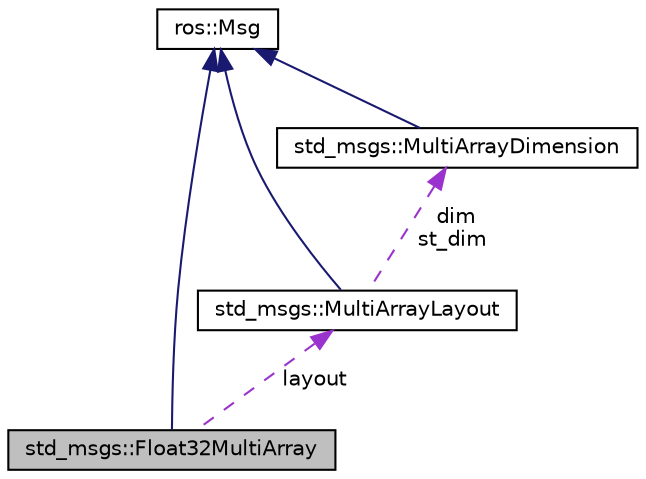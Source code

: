 digraph "std_msgs::Float32MultiArray"
{
  edge [fontname="Helvetica",fontsize="10",labelfontname="Helvetica",labelfontsize="10"];
  node [fontname="Helvetica",fontsize="10",shape=record];
  Node1 [label="std_msgs::Float32MultiArray",height=0.2,width=0.4,color="black", fillcolor="grey75", style="filled" fontcolor="black"];
  Node2 -> Node1 [dir="back",color="midnightblue",fontsize="10",style="solid",fontname="Helvetica"];
  Node2 [label="ros::Msg",height=0.2,width=0.4,color="black", fillcolor="white", style="filled",URL="$classros_1_1_msg.html"];
  Node3 -> Node1 [dir="back",color="darkorchid3",fontsize="10",style="dashed",label=" layout" ,fontname="Helvetica"];
  Node3 [label="std_msgs::MultiArrayLayout",height=0.2,width=0.4,color="black", fillcolor="white", style="filled",URL="$classstd__msgs_1_1_multi_array_layout.html"];
  Node2 -> Node3 [dir="back",color="midnightblue",fontsize="10",style="solid",fontname="Helvetica"];
  Node4 -> Node3 [dir="back",color="darkorchid3",fontsize="10",style="dashed",label=" dim\nst_dim" ,fontname="Helvetica"];
  Node4 [label="std_msgs::MultiArrayDimension",height=0.2,width=0.4,color="black", fillcolor="white", style="filled",URL="$classstd__msgs_1_1_multi_array_dimension.html"];
  Node2 -> Node4 [dir="back",color="midnightblue",fontsize="10",style="solid",fontname="Helvetica"];
}
